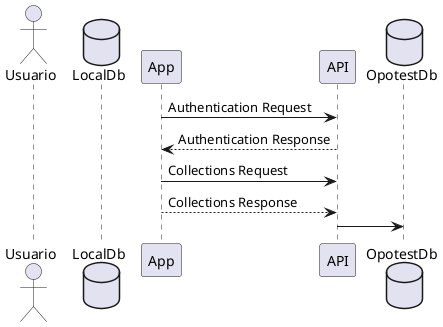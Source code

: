 	
@startuml OpoTestPlanteamiento
actor Usuario

database LocalDb
App -> API: Authentication Request
API --> App: Authentication Response

App -> API: Collections Request
API <-- App: Collections Response

database OpotestDb

API -> OpotestDb

@enduml